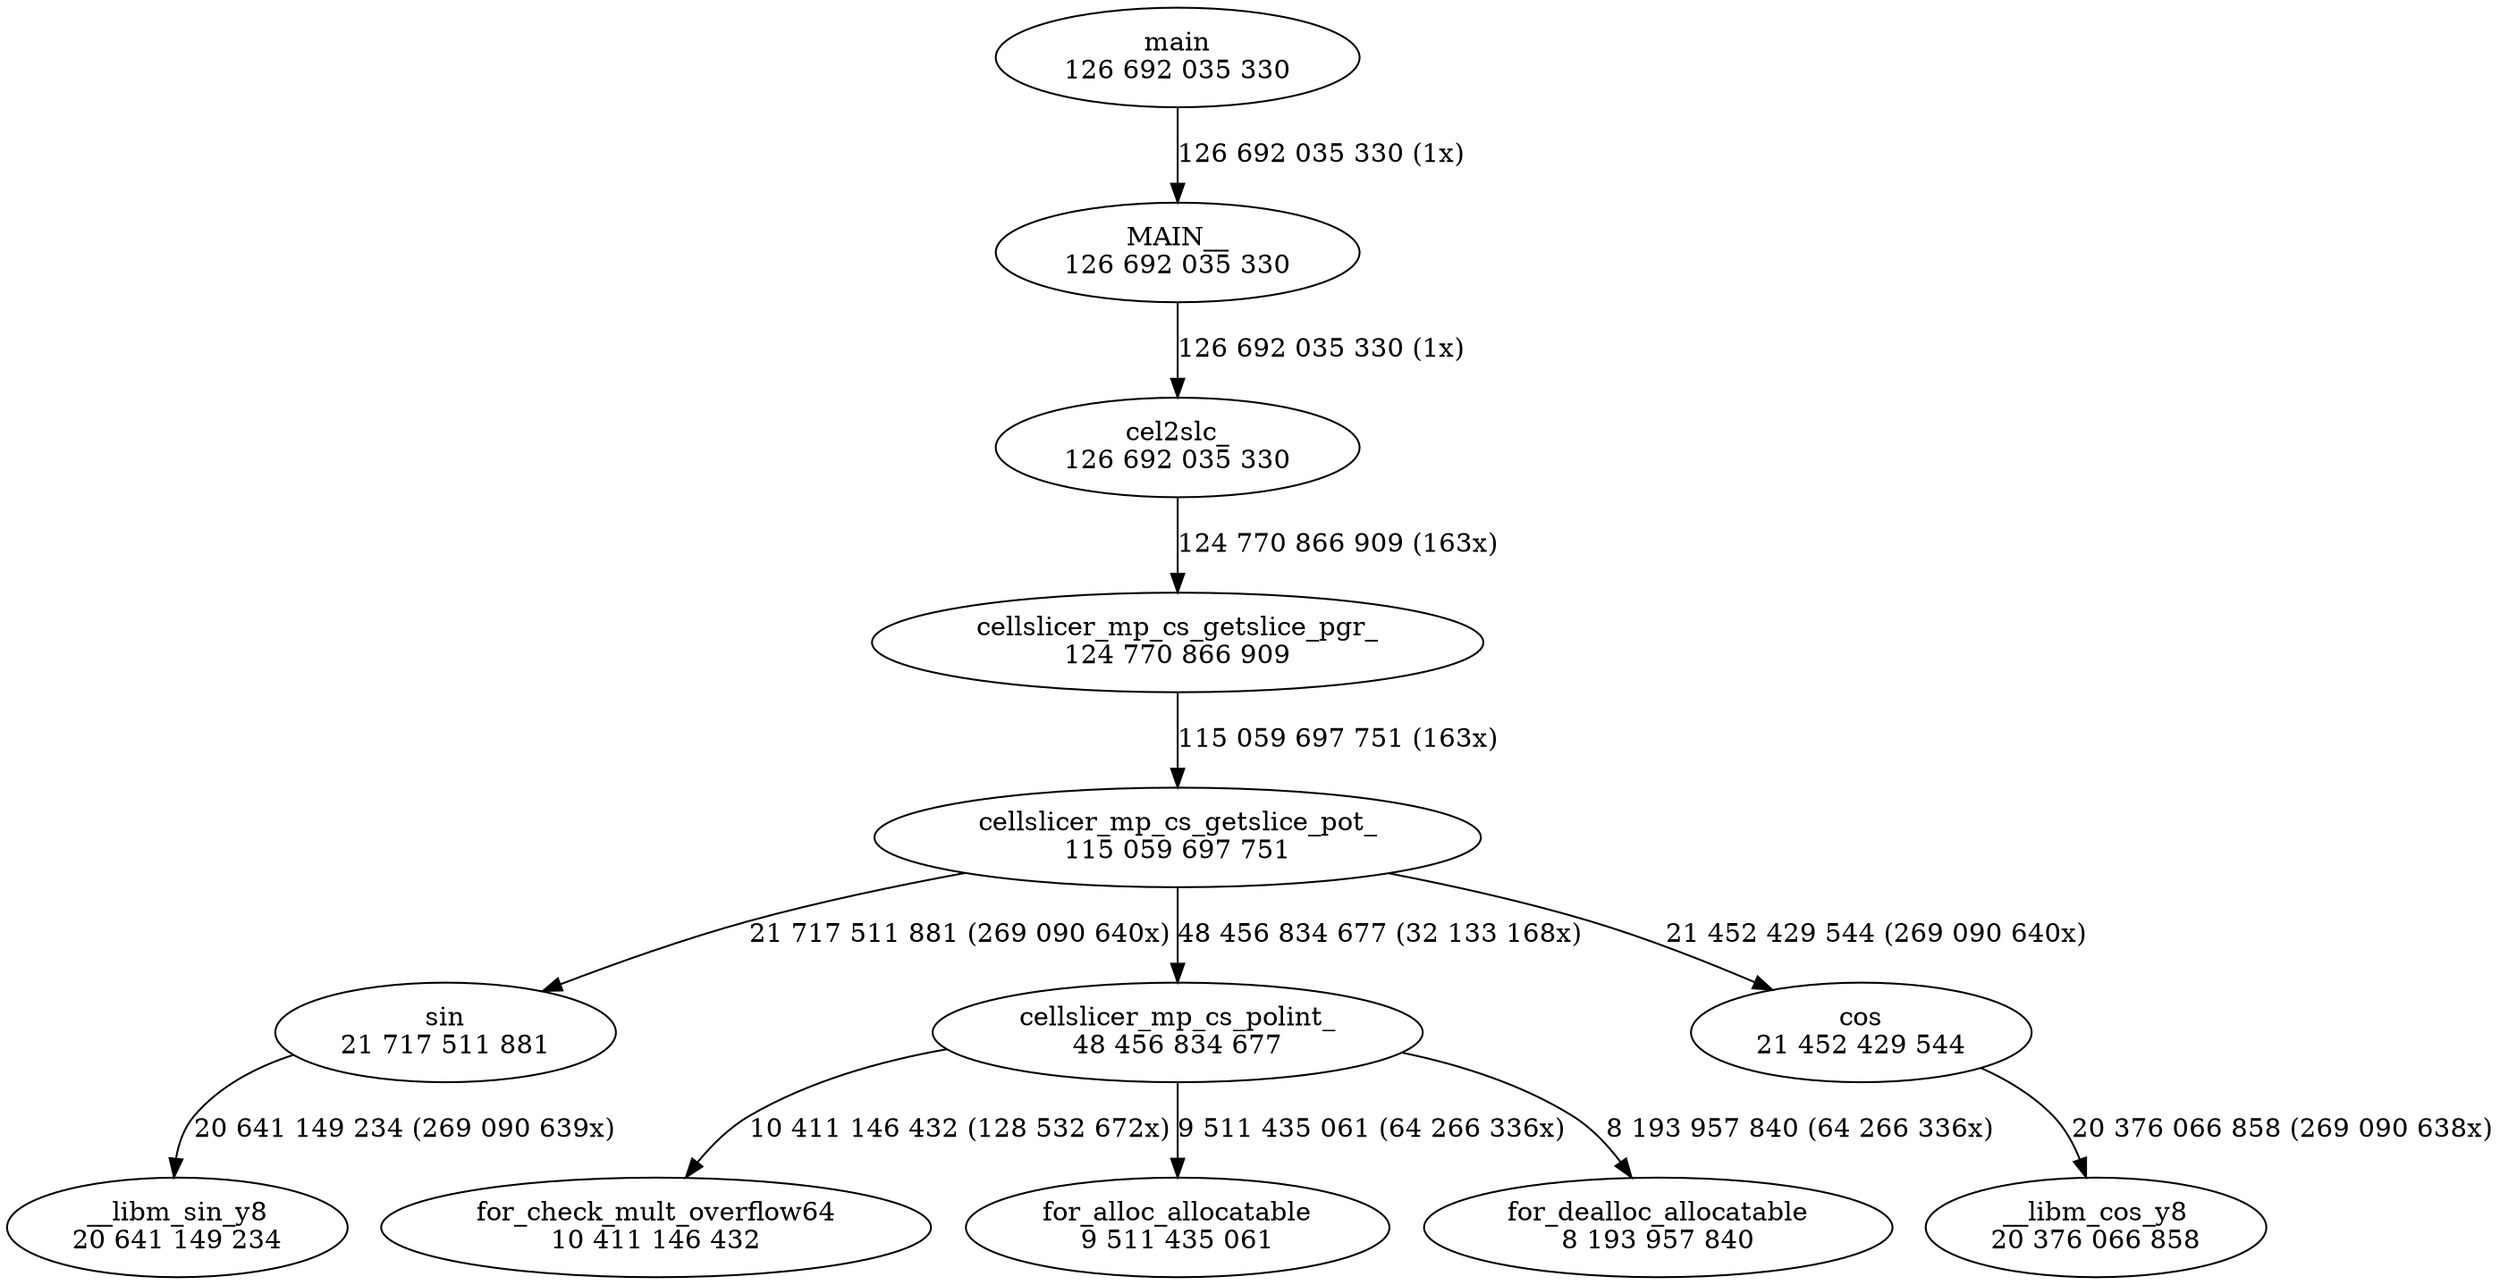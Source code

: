 digraph "callgraph" {
  F7fbd835f0a60 [label="__libm_cos_y8\n20 376 066 858"];
  F7fbd835f2530 [label="for_check_mult_overflow64\n10 411 146 432"];
  F7fbd835f29d0 [label="for_alloc_allocatable\n9 511 435 061"];
  F7fbd835f8590 [label="cellslicer_mp_cs_getslice_pgr_\n124 770 866 909"];
  F7fbd835f8d60 [label="cellslicer_mp_cs_getslice_pot_\n115 059 697 751"];
  F7fbd835fa380 [label="for_dealloc_allocatable\n8 193 957 840"];
  F7fbd8990a200 [label="sin\n21 717 511 881"];
  F7fbd8990a5e0 [label="__libm_sin_y8\n20 641 149 234"];
  F7fbd8990ce00 [label="cel2slc_\n126 692 035 330"];
  F7fbd8991ff00 [label="cellslicer_mp_cs_polint_\n48 456 834 677"];
  F7fbd89920300 [label="cos\n21 452 429 544"];
  F7fbd8992f8d0 [label="MAIN__\n126 692 035 330"];
  F7fbd8993d930 [label="main\n126 692 035 330"];
  F7fbd835f8590 -> F7fbd835f8d60 [weight=3,label="115 059 697 751 (163x)"];
  F7fbd835f8d60 -> F7fbd8990a200 [weight=3,label="21 717 511 881 (269 090 640x)"];
  F7fbd835f8d60 -> F7fbd8991ff00 [weight=3,label="48 456 834 677 (32 133 168x)"];
  F7fbd835f8d60 -> F7fbd89920300 [weight=3,label="21 452 429 544 (269 090 640x)"];
  F7fbd8990a200 -> F7fbd8990a5e0 [weight=3,label="20 641 149 234 (269 090 639x)"];
  F7fbd8990ce00 -> F7fbd835f8590 [weight=3,label="124 770 866 909 (163x)"];
  F7fbd8991ff00 -> F7fbd835f2530 [weight=3,label="10 411 146 432 (128 532 672x)"];
  F7fbd8991ff00 -> F7fbd835f29d0 [weight=3,label="9 511 435 061 (64 266 336x)"];
  F7fbd8991ff00 -> F7fbd835fa380 [weight=3,label="8 193 957 840 (64 266 336x)"];
  F7fbd89920300 -> F7fbd835f0a60 [weight=3,label="20 376 066 858 (269 090 638x)"];
  F7fbd8992f8d0 -> F7fbd8990ce00 [weight=3,label="126 692 035 330 (1x)"];
  F7fbd8993d930 -> F7fbd8992f8d0 [weight=3,label="126 692 035 330 (1x)"];
}
